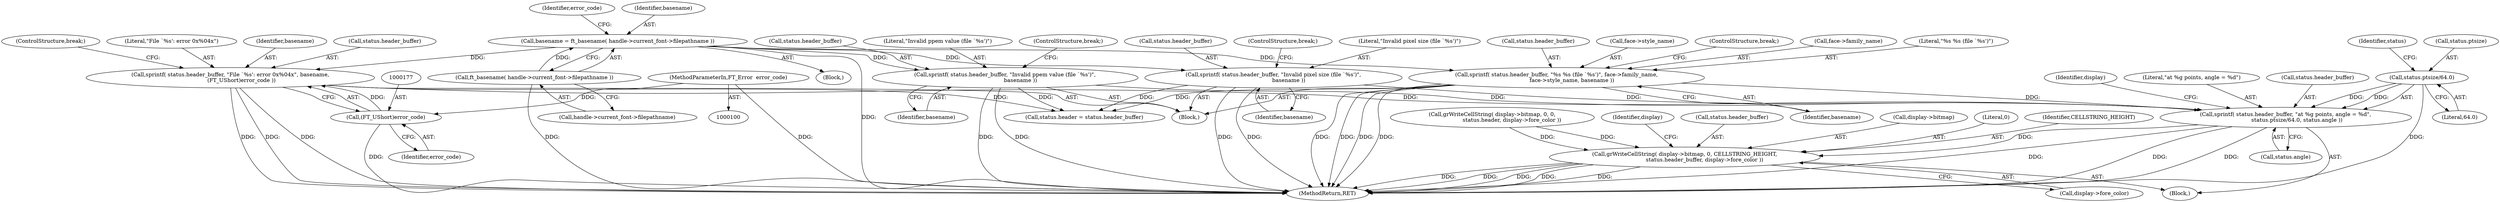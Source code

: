 digraph "1_savannah_b995299b73ba4cd259f221f500d4e63095508bec_2@API" {
"1000199" [label="(Call,sprintf( status.header_buffer, \"at %g points, angle = %d\",\n             status.ptsize/64.0, status.angle ))"];
"1000140" [label="(Call,sprintf( status.header_buffer, \"%s %s (file `%s')\", face->family_name,\n                  face->style_name, basename ))"];
"1000128" [label="(Call,basename = ft_basename( handle->current_font->filepathname ))"];
"1000130" [label="(Call,ft_basename( handle->current_font->filepathname ))"];
"1000154" [label="(Call,sprintf( status.header_buffer, \"Invalid pixel size (file `%s')\",\n                  basename ))"];
"1000170" [label="(Call,sprintf( status.header_buffer, \"File `%s': error 0x%04x\", basename,\n             (FT_UShort)error_code ))"];
"1000176" [label="(Call,(FT_UShort)error_code)"];
"1000101" [label="(MethodParameterIn,FT_Error  error_code)"];
"1000162" [label="(Call,sprintf( status.header_buffer, \"Invalid ppem value (file `%s')\",\n                  basename ))"];
"1000204" [label="(Call,status.ptsize/64.0)"];
"1000212" [label="(Call,grWriteCellString( display->bitmap, 0, CELLSTRING_HEIGHT,\n                       status.header_buffer, display->fore_color ))"];
"1000166" [label="(Literal,\"Invalid ppem value (file `%s')\")"];
"1000175" [label="(Identifier,basename)"];
"1000128" [label="(Call,basename = ft_basename( handle->current_font->filepathname ))"];
"1000221" [label="(Call,display->fore_color)"];
"1000151" [label="(Identifier,basename)"];
"1000212" [label="(Call,grWriteCellString( display->bitmap, 0, CELLSTRING_HEIGHT,\n                       status.header_buffer, display->fore_color ))"];
"1000130" [label="(Call,ft_basename( handle->current_font->filepathname ))"];
"1000137" [label="(Identifier,error_code)"];
"1000167" [label="(Identifier,basename)"];
"1000180" [label="(Call,status.header = status.header_buffer)"];
"1000155" [label="(Call,status.header_buffer)"];
"1000205" [label="(Call,status.ptsize)"];
"1000204" [label="(Call,status.ptsize/64.0)"];
"1000141" [label="(Call,status.header_buffer)"];
"1000140" [label="(Call,sprintf( status.header_buffer, \"%s %s (file `%s')\", face->family_name,\n                  face->style_name, basename ))"];
"1000171" [label="(Call,status.header_buffer)"];
"1000210" [label="(Identifier,status)"];
"1000213" [label="(Call,display->bitmap)"];
"1000101" [label="(MethodParameterIn,FT_Error  error_code)"];
"1000138" [label="(Block,)"];
"1000214" [label="(Identifier,display)"];
"1000148" [label="(Call,face->style_name)"];
"1000203" [label="(Literal,\"at %g points, angle = %d\")"];
"1000160" [label="(ControlStructure,break;)"];
"1000200" [label="(Call,status.header_buffer)"];
"1000216" [label="(Literal,0)"];
"1000129" [label="(Identifier,basename)"];
"1000178" [label="(Identifier,error_code)"];
"1000217" [label="(Identifier,CELLSTRING_HEIGHT)"];
"1000131" [label="(Call,handle->current_font->filepathname)"];
"1000159" [label="(Identifier,basename)"];
"1000187" [label="(Call,grWriteCellString( display->bitmap, 0, 0,\n                       status.header, display->fore_color ))"];
"1000162" [label="(Call,sprintf( status.header_buffer, \"Invalid ppem value (file `%s')\",\n                  basename ))"];
"1000127" [label="(Block,)"];
"1000168" [label="(ControlStructure,break;)"];
"1000163" [label="(Call,status.header_buffer)"];
"1000102" [label="(Block,)"];
"1000228" [label="(MethodReturn,RET)"];
"1000154" [label="(Call,sprintf( status.header_buffer, \"Invalid pixel size (file `%s')\",\n                  basename ))"];
"1000179" [label="(ControlStructure,break;)"];
"1000226" [label="(Identifier,display)"];
"1000176" [label="(Call,(FT_UShort)error_code)"];
"1000170" [label="(Call,sprintf( status.header_buffer, \"File `%s': error 0x%04x\", basename,\n             (FT_UShort)error_code ))"];
"1000152" [label="(ControlStructure,break;)"];
"1000174" [label="(Literal,\"File `%s': error 0x%04x\")"];
"1000145" [label="(Call,face->family_name)"];
"1000218" [label="(Call,status.header_buffer)"];
"1000209" [label="(Call,status.angle)"];
"1000158" [label="(Literal,\"Invalid pixel size (file `%s')\")"];
"1000208" [label="(Literal,64.0)"];
"1000199" [label="(Call,sprintf( status.header_buffer, \"at %g points, angle = %d\",\n             status.ptsize/64.0, status.angle ))"];
"1000144" [label="(Literal,\"%s %s (file `%s')\")"];
"1000199" -> "1000102"  [label="AST: "];
"1000199" -> "1000209"  [label="CFG: "];
"1000200" -> "1000199"  [label="AST: "];
"1000203" -> "1000199"  [label="AST: "];
"1000204" -> "1000199"  [label="AST: "];
"1000209" -> "1000199"  [label="AST: "];
"1000214" -> "1000199"  [label="CFG: "];
"1000199" -> "1000228"  [label="DDG: "];
"1000199" -> "1000228"  [label="DDG: "];
"1000199" -> "1000228"  [label="DDG: "];
"1000140" -> "1000199"  [label="DDG: "];
"1000154" -> "1000199"  [label="DDG: "];
"1000170" -> "1000199"  [label="DDG: "];
"1000162" -> "1000199"  [label="DDG: "];
"1000204" -> "1000199"  [label="DDG: "];
"1000204" -> "1000199"  [label="DDG: "];
"1000199" -> "1000212"  [label="DDG: "];
"1000140" -> "1000138"  [label="AST: "];
"1000140" -> "1000151"  [label="CFG: "];
"1000141" -> "1000140"  [label="AST: "];
"1000144" -> "1000140"  [label="AST: "];
"1000145" -> "1000140"  [label="AST: "];
"1000148" -> "1000140"  [label="AST: "];
"1000151" -> "1000140"  [label="AST: "];
"1000152" -> "1000140"  [label="CFG: "];
"1000140" -> "1000228"  [label="DDG: "];
"1000140" -> "1000228"  [label="DDG: "];
"1000140" -> "1000228"  [label="DDG: "];
"1000140" -> "1000228"  [label="DDG: "];
"1000128" -> "1000140"  [label="DDG: "];
"1000140" -> "1000180"  [label="DDG: "];
"1000128" -> "1000127"  [label="AST: "];
"1000128" -> "1000130"  [label="CFG: "];
"1000129" -> "1000128"  [label="AST: "];
"1000130" -> "1000128"  [label="AST: "];
"1000137" -> "1000128"  [label="CFG: "];
"1000128" -> "1000228"  [label="DDG: "];
"1000130" -> "1000128"  [label="DDG: "];
"1000128" -> "1000154"  [label="DDG: "];
"1000128" -> "1000162"  [label="DDG: "];
"1000128" -> "1000170"  [label="DDG: "];
"1000130" -> "1000131"  [label="CFG: "];
"1000131" -> "1000130"  [label="AST: "];
"1000130" -> "1000228"  [label="DDG: "];
"1000154" -> "1000138"  [label="AST: "];
"1000154" -> "1000159"  [label="CFG: "];
"1000155" -> "1000154"  [label="AST: "];
"1000158" -> "1000154"  [label="AST: "];
"1000159" -> "1000154"  [label="AST: "];
"1000160" -> "1000154"  [label="CFG: "];
"1000154" -> "1000228"  [label="DDG: "];
"1000154" -> "1000228"  [label="DDG: "];
"1000154" -> "1000180"  [label="DDG: "];
"1000170" -> "1000138"  [label="AST: "];
"1000170" -> "1000176"  [label="CFG: "];
"1000171" -> "1000170"  [label="AST: "];
"1000174" -> "1000170"  [label="AST: "];
"1000175" -> "1000170"  [label="AST: "];
"1000176" -> "1000170"  [label="AST: "];
"1000179" -> "1000170"  [label="CFG: "];
"1000170" -> "1000228"  [label="DDG: "];
"1000170" -> "1000228"  [label="DDG: "];
"1000170" -> "1000228"  [label="DDG: "];
"1000176" -> "1000170"  [label="DDG: "];
"1000170" -> "1000180"  [label="DDG: "];
"1000176" -> "1000178"  [label="CFG: "];
"1000177" -> "1000176"  [label="AST: "];
"1000178" -> "1000176"  [label="AST: "];
"1000176" -> "1000228"  [label="DDG: "];
"1000101" -> "1000176"  [label="DDG: "];
"1000101" -> "1000100"  [label="AST: "];
"1000101" -> "1000228"  [label="DDG: "];
"1000162" -> "1000138"  [label="AST: "];
"1000162" -> "1000167"  [label="CFG: "];
"1000163" -> "1000162"  [label="AST: "];
"1000166" -> "1000162"  [label="AST: "];
"1000167" -> "1000162"  [label="AST: "];
"1000168" -> "1000162"  [label="CFG: "];
"1000162" -> "1000228"  [label="DDG: "];
"1000162" -> "1000228"  [label="DDG: "];
"1000162" -> "1000180"  [label="DDG: "];
"1000204" -> "1000208"  [label="CFG: "];
"1000205" -> "1000204"  [label="AST: "];
"1000208" -> "1000204"  [label="AST: "];
"1000210" -> "1000204"  [label="CFG: "];
"1000204" -> "1000228"  [label="DDG: "];
"1000212" -> "1000102"  [label="AST: "];
"1000212" -> "1000221"  [label="CFG: "];
"1000213" -> "1000212"  [label="AST: "];
"1000216" -> "1000212"  [label="AST: "];
"1000217" -> "1000212"  [label="AST: "];
"1000218" -> "1000212"  [label="AST: "];
"1000221" -> "1000212"  [label="AST: "];
"1000226" -> "1000212"  [label="CFG: "];
"1000212" -> "1000228"  [label="DDG: "];
"1000212" -> "1000228"  [label="DDG: "];
"1000212" -> "1000228"  [label="DDG: "];
"1000212" -> "1000228"  [label="DDG: "];
"1000212" -> "1000228"  [label="DDG: "];
"1000187" -> "1000212"  [label="DDG: "];
"1000187" -> "1000212"  [label="DDG: "];
}
